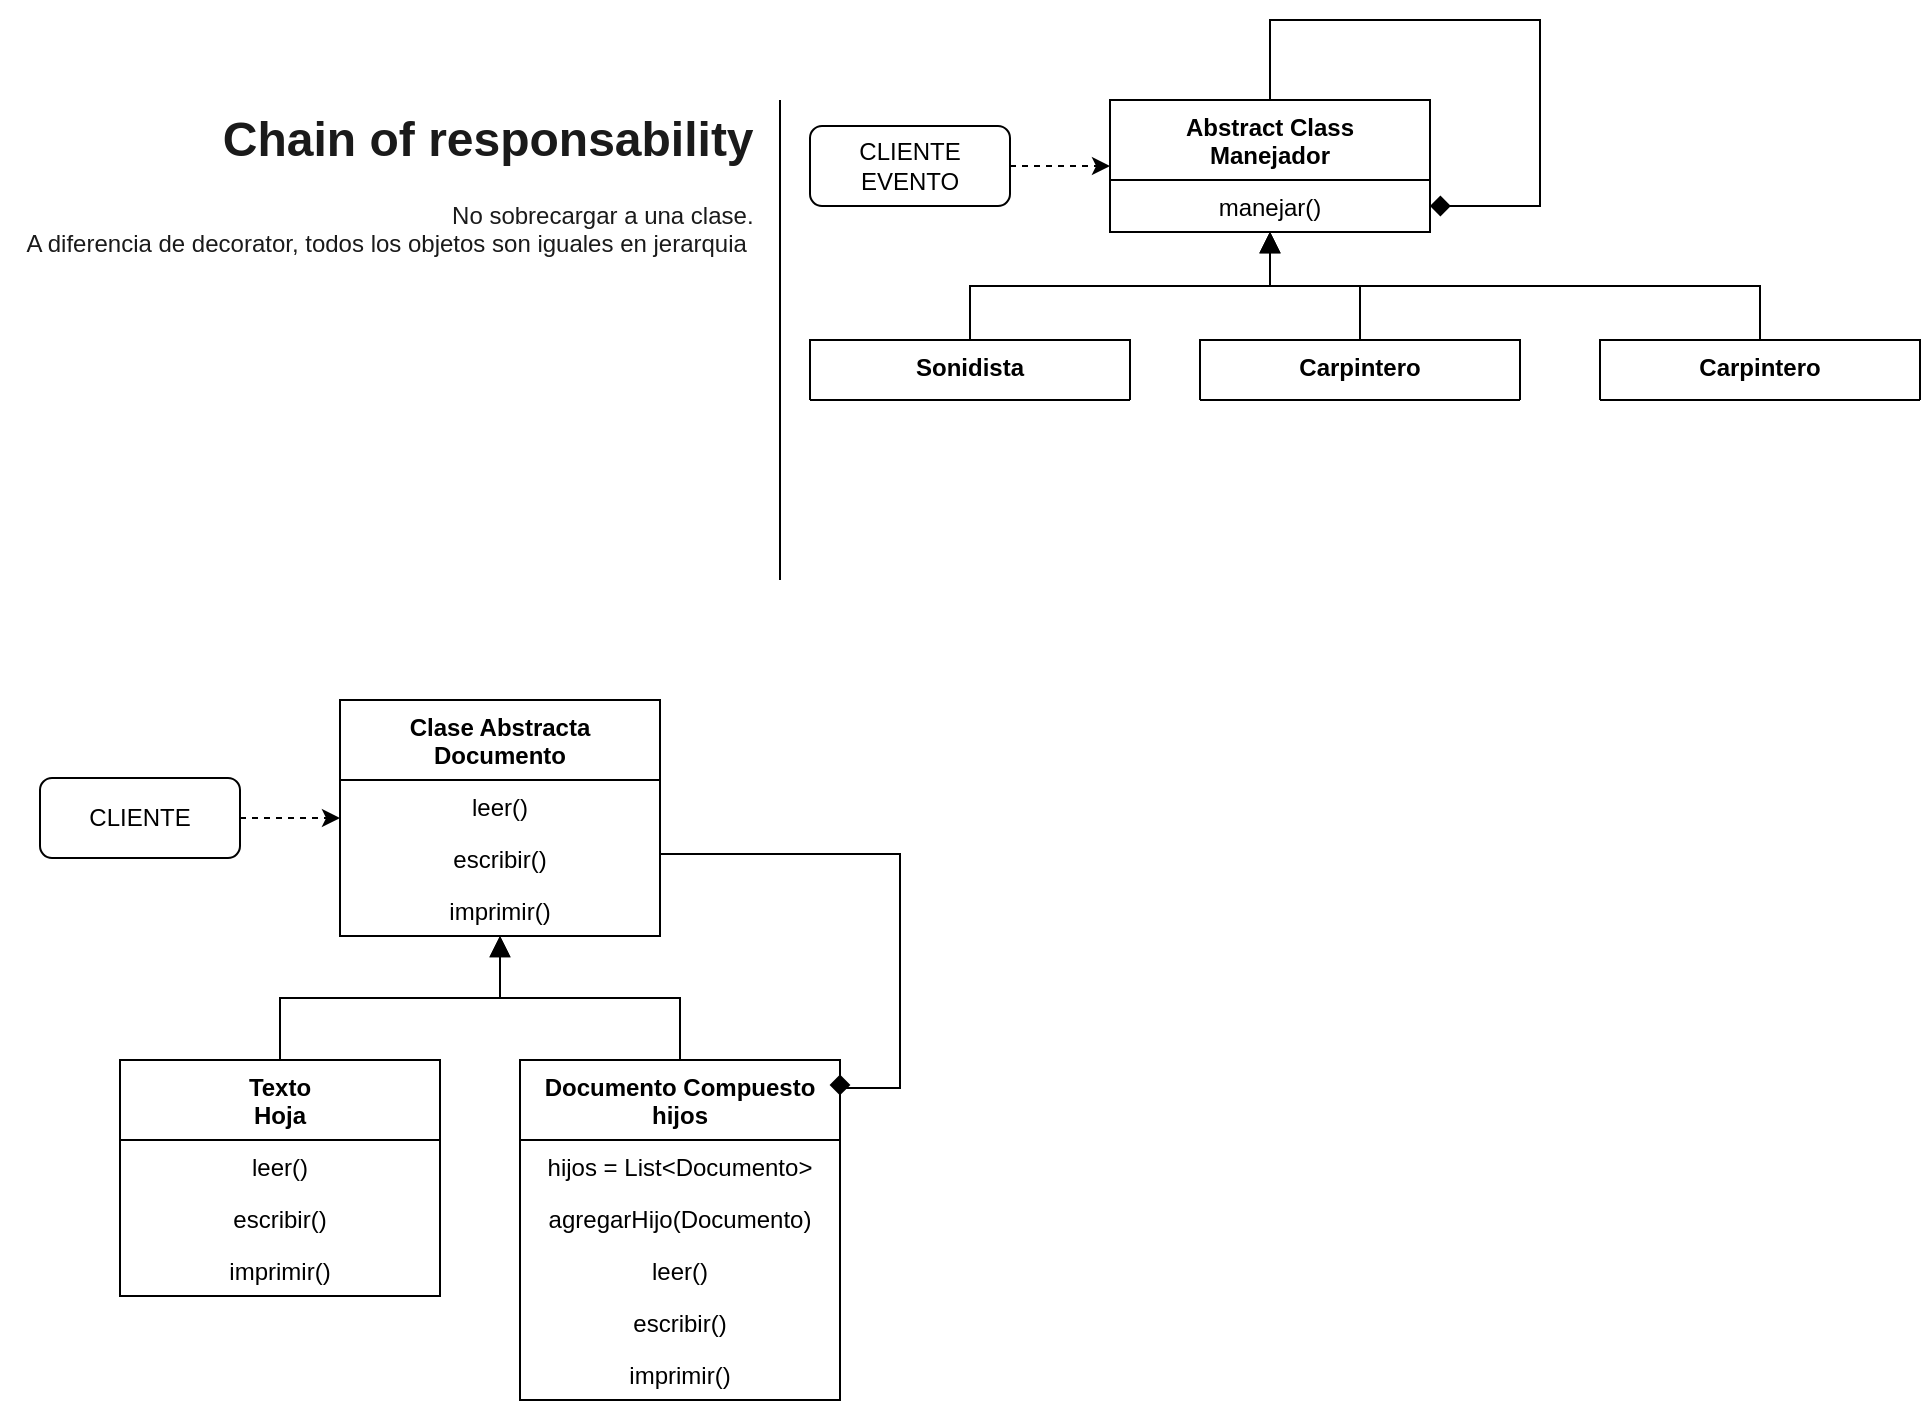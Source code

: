 <mxfile version="14.7.3" type="github"><diagram id="Y9BkPkcYDif9DkWYkwm6" name="7 Chain of responsability"><mxGraphModel dx="1108" dy="1620" grid="1" gridSize="10" guides="1" tooltips="1" connect="1" arrows="1" fold="1" page="1" pageScale="1" pageWidth="850" pageHeight="1100" math="0" shadow="0"><root><mxCell id="5gZ_trMiSi1T-RBZhrQ6-0"/><mxCell id="5gZ_trMiSi1T-RBZhrQ6-1" parent="5gZ_trMiSi1T-RBZhrQ6-0"/><mxCell id="PnXHfj2zv8V9_ceOidOT-2" value="Abstract Class &#10;Manejador" style="swimlane;fontStyle=1;align=center;verticalAlign=top;childLayout=stackLayout;horizontal=1;startSize=40;horizontalStack=0;resizeParent=1;resizeParentMax=0;resizeLast=0;collapsible=1;marginBottom=0;" parent="5gZ_trMiSi1T-RBZhrQ6-1" vertex="1"><mxGeometry x="555" y="10" width="160" height="66" as="geometry"/></mxCell><mxCell id="PnXHfj2zv8V9_ceOidOT-3" value="manejar()" style="text;strokeColor=none;fillColor=none;align=center;verticalAlign=top;spacingLeft=4;spacingRight=4;overflow=hidden;rotatable=0;points=[[0,0.5],[1,0.5]];portConstraint=eastwest;" parent="PnXHfj2zv8V9_ceOidOT-2" vertex="1"><mxGeometry y="40" width="160" height="26" as="geometry"/></mxCell><mxCell id="PnXHfj2zv8V9_ceOidOT-18" value="" style="endArrow=diamond;html=1;endFill=1;endSize=8;exitX=0.5;exitY=0;exitDx=0;exitDy=0;edgeStyle=orthogonalEdgeStyle;rounded=0;entryX=1;entryY=0.5;entryDx=0;entryDy=0;" parent="PnXHfj2zv8V9_ceOidOT-2" source="PnXHfj2zv8V9_ceOidOT-2" target="PnXHfj2zv8V9_ceOidOT-3" edge="1"><mxGeometry width="50" height="50" relative="1" as="geometry"><mxPoint x="-80" y="149" as="sourcePoint"/><mxPoint x="-30" y="99" as="targetPoint"/><Array as="points"><mxPoint x="80" y="-40"/><mxPoint x="215" y="-40"/><mxPoint x="215" y="53"/></Array></mxGeometry></mxCell><mxCell id="PnXHfj2zv8V9_ceOidOT-4" value="&lt;h1 style=&quot;text-align: right&quot;&gt;&lt;font color=&quot;#1a1a1a&quot;&gt;Chain of responsability&lt;/font&gt;&lt;/h1&gt;&lt;div&gt;&lt;div style=&quot;text-align: right&quot;&gt;&lt;font color=&quot;#1a1a1a&quot;&gt;No sobrecargar a una clase.&lt;/font&gt;&lt;/div&gt;&lt;div style=&quot;text-align: right&quot;&gt;&lt;font color=&quot;#1a1a1a&quot;&gt;A diferencia de decorator, todos los objetos son iguales en jerarquia&amp;nbsp;&lt;/font&gt;&lt;/div&gt;&lt;div style=&quot;text-align: right&quot;&gt;&lt;br&gt;&lt;/div&gt;&lt;/div&gt;&lt;p&gt;&lt;/p&gt;" style="text;html=1;strokeColor=none;fillColor=none;spacing=5;spacingTop=-20;whiteSpace=wrap;overflow=hidden;rounded=0;align=center;" parent="5gZ_trMiSi1T-RBZhrQ6-1" vertex="1"><mxGeometry y="10" width="390" height="240" as="geometry"/></mxCell><mxCell id="PnXHfj2zv8V9_ceOidOT-5" value="CLIENTE&lt;br&gt;EVENTO" style="rounded=1;whiteSpace=wrap;html=1;align=center;" parent="5gZ_trMiSi1T-RBZhrQ6-1" vertex="1"><mxGeometry x="405" y="23" width="100" height="40" as="geometry"/></mxCell><mxCell id="PnXHfj2zv8V9_ceOidOT-7" value="" style="endArrow=classic;html=1;dashed=1;" parent="5gZ_trMiSi1T-RBZhrQ6-1" source="PnXHfj2zv8V9_ceOidOT-5" target="PnXHfj2zv8V9_ceOidOT-2" edge="1"><mxGeometry width="50" height="50" relative="1" as="geometry"><mxPoint x="475" y="159" as="sourcePoint"/><mxPoint x="525" y="109" as="targetPoint"/></mxGeometry></mxCell><mxCell id="PnXHfj2zv8V9_ceOidOT-19" value="" style="endArrow=none;html=1;endSize=8;entryX=1;entryY=0;entryDx=0;entryDy=0;exitX=1;exitY=1;exitDx=0;exitDy=0;" parent="5gZ_trMiSi1T-RBZhrQ6-1" source="PnXHfj2zv8V9_ceOidOT-4" target="PnXHfj2zv8V9_ceOidOT-4" edge="1"><mxGeometry width="50" height="50" relative="1" as="geometry"><mxPoint x="520" y="230" as="sourcePoint"/><mxPoint x="570" y="180" as="targetPoint"/></mxGeometry></mxCell><mxCell id="o3puvs31rToTMKyF882l-0" value="Sonidista" style="swimlane;fontStyle=1;align=center;verticalAlign=top;childLayout=stackLayout;horizontal=1;startSize=108;horizontalStack=0;resizeParent=1;resizeParentMax=0;resizeLast=0;collapsible=1;marginBottom=0;" parent="5gZ_trMiSi1T-RBZhrQ6-1" vertex="1"><mxGeometry x="405" y="130" width="160" height="30" as="geometry"/></mxCell><mxCell id="o3puvs31rToTMKyF882l-2" value="" style="endArrow=block;html=1;endFill=1;endSize=8;edgeStyle=orthogonalEdgeStyle;rounded=0;exitX=0.5;exitY=0;exitDx=0;exitDy=0;" parent="5gZ_trMiSi1T-RBZhrQ6-1" source="o3puvs31rToTMKyF882l-0" target="PnXHfj2zv8V9_ceOidOT-2" edge="1"><mxGeometry width="50" height="50" relative="1" as="geometry"><mxPoint x="395" y="159" as="sourcePoint"/><mxPoint x="445" y="109" as="targetPoint"/></mxGeometry></mxCell><mxCell id="o3puvs31rToTMKyF882l-3" value="Clase Abstracta &#10;Documento" style="swimlane;fontStyle=1;align=center;verticalAlign=top;childLayout=stackLayout;horizontal=1;startSize=40;horizontalStack=0;resizeParent=1;resizeParentMax=0;resizeLast=0;collapsible=1;marginBottom=0;" parent="5gZ_trMiSi1T-RBZhrQ6-1" vertex="1"><mxGeometry x="170" y="310" width="160" height="118" as="geometry"/></mxCell><mxCell id="o3puvs31rToTMKyF882l-18" value="leer()" style="text;strokeColor=none;fillColor=none;align=center;verticalAlign=top;spacingLeft=4;spacingRight=4;overflow=hidden;rotatable=0;points=[[0,0.5],[1,0.5]];portConstraint=eastwest;" parent="o3puvs31rToTMKyF882l-3" vertex="1"><mxGeometry y="40" width="160" height="26" as="geometry"/></mxCell><mxCell id="o3puvs31rToTMKyF882l-19" value="escribir()" style="text;strokeColor=none;fillColor=none;align=center;verticalAlign=top;spacingLeft=4;spacingRight=4;overflow=hidden;rotatable=0;points=[[0,0.5],[1,0.5]];portConstraint=eastwest;" parent="o3puvs31rToTMKyF882l-3" vertex="1"><mxGeometry y="66" width="160" height="26" as="geometry"/></mxCell><mxCell id="o3puvs31rToTMKyF882l-20" value="imprimir()" style="text;strokeColor=none;fillColor=none;align=center;verticalAlign=top;spacingLeft=4;spacingRight=4;overflow=hidden;rotatable=0;points=[[0,0.5],[1,0.5]];portConstraint=eastwest;" parent="o3puvs31rToTMKyF882l-3" vertex="1"><mxGeometry y="92" width="160" height="26" as="geometry"/></mxCell><mxCell id="o3puvs31rToTMKyF882l-5" value="CLIENTE" style="rounded=1;whiteSpace=wrap;html=1;align=center;" parent="5gZ_trMiSi1T-RBZhrQ6-1" vertex="1"><mxGeometry x="20" y="349" width="100" height="40" as="geometry"/></mxCell><mxCell id="o3puvs31rToTMKyF882l-6" value="" style="endArrow=classic;html=1;dashed=1;" parent="5gZ_trMiSi1T-RBZhrQ6-1" source="o3puvs31rToTMKyF882l-5" target="o3puvs31rToTMKyF882l-3" edge="1"><mxGeometry width="50" height="50" relative="1" as="geometry"><mxPoint x="85" y="519" as="sourcePoint"/><mxPoint x="135" y="469" as="targetPoint"/></mxGeometry></mxCell><mxCell id="o3puvs31rToTMKyF882l-7" value="Documento Compuesto&#10;hijos" style="swimlane;fontStyle=1;align=center;verticalAlign=top;childLayout=stackLayout;horizontal=1;startSize=40;horizontalStack=0;resizeParent=1;resizeParentMax=0;resizeLast=0;collapsible=1;marginBottom=0;" parent="5gZ_trMiSi1T-RBZhrQ6-1" vertex="1"><mxGeometry x="260" y="490" width="160" height="170" as="geometry"/></mxCell><mxCell id="o3puvs31rToTMKyF882l-11" value="hijos = List&lt;Documento&gt;" style="text;strokeColor=none;fillColor=none;align=center;verticalAlign=top;spacingLeft=4;spacingRight=4;overflow=hidden;rotatable=0;points=[[0,0.5],[1,0.5]];portConstraint=eastwest;" parent="o3puvs31rToTMKyF882l-7" vertex="1"><mxGeometry y="40" width="160" height="26" as="geometry"/></mxCell><mxCell id="o3puvs31rToTMKyF882l-21" value="agregarHijo(Documento)" style="text;strokeColor=none;fillColor=none;align=center;verticalAlign=top;spacingLeft=4;spacingRight=4;overflow=hidden;rotatable=0;points=[[0,0.5],[1,0.5]];portConstraint=eastwest;" parent="o3puvs31rToTMKyF882l-7" vertex="1"><mxGeometry y="66" width="160" height="26" as="geometry"/></mxCell><mxCell id="o3puvs31rToTMKyF882l-8" value="leer()" style="text;strokeColor=none;fillColor=none;align=center;verticalAlign=top;spacingLeft=4;spacingRight=4;overflow=hidden;rotatable=0;points=[[0,0.5],[1,0.5]];portConstraint=eastwest;" parent="o3puvs31rToTMKyF882l-7" vertex="1"><mxGeometry y="92" width="160" height="26" as="geometry"/></mxCell><mxCell id="o3puvs31rToTMKyF882l-9" value="escribir()" style="text;strokeColor=none;fillColor=none;align=center;verticalAlign=top;spacingLeft=4;spacingRight=4;overflow=hidden;rotatable=0;points=[[0,0.5],[1,0.5]];portConstraint=eastwest;" parent="o3puvs31rToTMKyF882l-7" vertex="1"><mxGeometry y="118" width="160" height="26" as="geometry"/></mxCell><mxCell id="o3puvs31rToTMKyF882l-10" value="imprimir()" style="text;strokeColor=none;fillColor=none;align=center;verticalAlign=top;spacingLeft=4;spacingRight=4;overflow=hidden;rotatable=0;points=[[0,0.5],[1,0.5]];portConstraint=eastwest;" parent="o3puvs31rToTMKyF882l-7" vertex="1"><mxGeometry y="144" width="160" height="26" as="geometry"/></mxCell><mxCell id="o3puvs31rToTMKyF882l-12" value="" style="endArrow=block;html=1;endFill=1;endSize=8;edgeStyle=orthogonalEdgeStyle;rounded=0;" parent="5gZ_trMiSi1T-RBZhrQ6-1" source="o3puvs31rToTMKyF882l-7" target="o3puvs31rToTMKyF882l-3" edge="1"><mxGeometry width="50" height="50" relative="1" as="geometry"><mxPoint x="5" y="519" as="sourcePoint"/><mxPoint x="55" y="469" as="targetPoint"/></mxGeometry></mxCell><mxCell id="o3puvs31rToTMKyF882l-14" value="Texto&#10;Hoja" style="swimlane;fontStyle=1;align=center;verticalAlign=top;childLayout=stackLayout;horizontal=1;startSize=40;horizontalStack=0;resizeParent=1;resizeParentMax=0;resizeLast=0;collapsible=1;marginBottom=0;" parent="5gZ_trMiSi1T-RBZhrQ6-1" vertex="1"><mxGeometry x="60" y="490" width="160" height="118" as="geometry"/></mxCell><mxCell id="o3puvs31rToTMKyF882l-22" value="leer()" style="text;strokeColor=none;fillColor=none;align=center;verticalAlign=top;spacingLeft=4;spacingRight=4;overflow=hidden;rotatable=0;points=[[0,0.5],[1,0.5]];portConstraint=eastwest;" parent="o3puvs31rToTMKyF882l-14" vertex="1"><mxGeometry y="40" width="160" height="26" as="geometry"/></mxCell><mxCell id="o3puvs31rToTMKyF882l-24" value="escribir()" style="text;strokeColor=none;fillColor=none;align=center;verticalAlign=top;spacingLeft=4;spacingRight=4;overflow=hidden;rotatable=0;points=[[0,0.5],[1,0.5]];portConstraint=eastwest;" parent="o3puvs31rToTMKyF882l-14" vertex="1"><mxGeometry y="66" width="160" height="26" as="geometry"/></mxCell><mxCell id="o3puvs31rToTMKyF882l-23" value="imprimir()" style="text;strokeColor=none;fillColor=none;align=center;verticalAlign=top;spacingLeft=4;spacingRight=4;overflow=hidden;rotatable=0;points=[[0,0.5],[1,0.5]];portConstraint=eastwest;" parent="o3puvs31rToTMKyF882l-14" vertex="1"><mxGeometry y="92" width="160" height="26" as="geometry"/></mxCell><mxCell id="o3puvs31rToTMKyF882l-16" value="" style="endArrow=diamond;html=1;endFill=1;endSize=8;exitX=1;exitY=0.25;exitDx=0;exitDy=0;edgeStyle=orthogonalEdgeStyle;rounded=0;entryX=1;entryY=0.104;entryDx=0;entryDy=0;entryPerimeter=0;" parent="5gZ_trMiSi1T-RBZhrQ6-1" source="o3puvs31rToTMKyF882l-3" target="o3puvs31rToTMKyF882l-7" edge="1"><mxGeometry width="50" height="50" relative="1" as="geometry"><mxPoint x="85" y="519" as="sourcePoint"/><mxPoint x="135" y="469" as="targetPoint"/><Array as="points"><mxPoint x="450" y="387"/><mxPoint x="450" y="504"/></Array></mxGeometry></mxCell><mxCell id="o3puvs31rToTMKyF882l-17" value="" style="endArrow=block;html=1;endFill=1;endSize=8;edgeStyle=orthogonalEdgeStyle;rounded=0;exitX=0.5;exitY=0;exitDx=0;exitDy=0;" parent="5gZ_trMiSi1T-RBZhrQ6-1" source="o3puvs31rToTMKyF882l-14" target="o3puvs31rToTMKyF882l-3" edge="1"><mxGeometry width="50" height="50" relative="1" as="geometry"><mxPoint x="5" y="519" as="sourcePoint"/><mxPoint x="55" y="469" as="targetPoint"/></mxGeometry></mxCell><mxCell id="aHtbzIpLHsM3m04rGydB-0" value="Carpintero" style="swimlane;fontStyle=1;align=center;verticalAlign=top;childLayout=stackLayout;horizontal=1;startSize=108;horizontalStack=0;resizeParent=1;resizeParentMax=0;resizeLast=0;collapsible=1;marginBottom=0;" vertex="1" parent="5gZ_trMiSi1T-RBZhrQ6-1"><mxGeometry x="800" y="130" width="160" height="30" as="geometry"/></mxCell><mxCell id="aHtbzIpLHsM3m04rGydB-2" value="Carpintero" style="swimlane;fontStyle=1;align=center;verticalAlign=top;childLayout=stackLayout;horizontal=1;startSize=108;horizontalStack=0;resizeParent=1;resizeParentMax=0;resizeLast=0;collapsible=1;marginBottom=0;" vertex="1" parent="5gZ_trMiSi1T-RBZhrQ6-1"><mxGeometry x="600" y="130" width="160" height="30" as="geometry"/></mxCell><mxCell id="aHtbzIpLHsM3m04rGydB-3" value="" style="endArrow=block;html=1;endFill=1;endSize=8;edgeStyle=orthogonalEdgeStyle;rounded=0;" edge="1" parent="5gZ_trMiSi1T-RBZhrQ6-1" source="aHtbzIpLHsM3m04rGydB-2" target="PnXHfj2zv8V9_ceOidOT-2"><mxGeometry width="50" height="50" relative="1" as="geometry"><mxPoint x="395" y="159" as="sourcePoint"/><mxPoint x="445" y="109" as="targetPoint"/></mxGeometry></mxCell><mxCell id="aHtbzIpLHsM3m04rGydB-4" value="" style="endArrow=block;html=1;endFill=1;endSize=8;edgeStyle=orthogonalEdgeStyle;rounded=0;exitX=0.5;exitY=0;exitDx=0;exitDy=0;" edge="1" parent="5gZ_trMiSi1T-RBZhrQ6-1" source="aHtbzIpLHsM3m04rGydB-0" target="PnXHfj2zv8V9_ceOidOT-2"><mxGeometry width="50" height="50" relative="1" as="geometry"><mxPoint x="395" y="159" as="sourcePoint"/><mxPoint x="445" y="109" as="targetPoint"/></mxGeometry></mxCell></root></mxGraphModel></diagram></mxfile>
